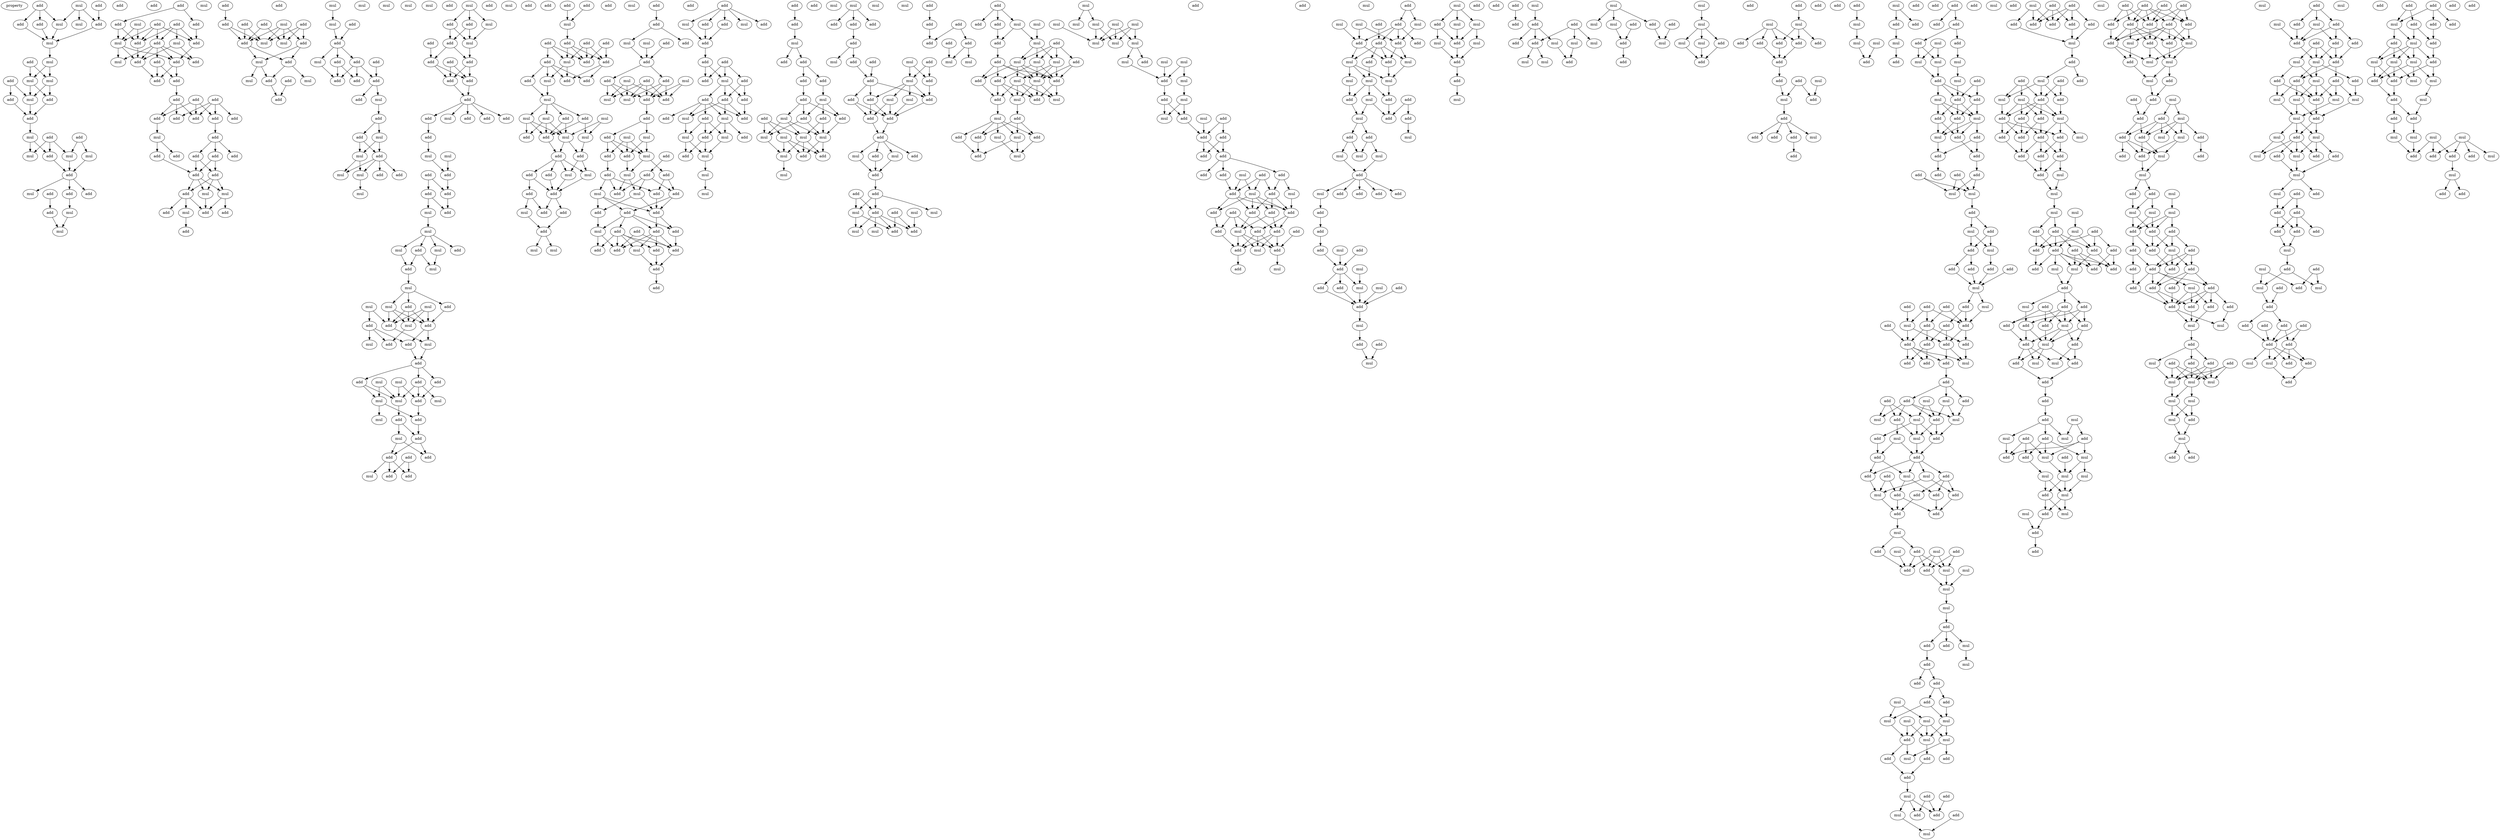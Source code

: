 digraph {
    node [fontcolor=black]
    property [mul=2,lf=1.9]
    0 [ label = add ];
    1 [ label = mul ];
    2 [ label = add ];
    3 [ label = mul ];
    4 [ label = add ];
    5 [ label = add ];
    6 [ label = mul ];
    7 [ label = add ];
    8 [ label = mul ];
    9 [ label = mul ];
    10 [ label = add ];
    11 [ label = mul ];
    12 [ label = mul ];
    13 [ label = add ];
    14 [ label = add ];
    15 [ label = mul ];
    16 [ label = add ];
    17 [ label = add ];
    18 [ label = mul ];
    19 [ label = add ];
    20 [ label = add ];
    21 [ label = mul ];
    22 [ label = mul ];
    23 [ label = mul ];
    24 [ label = add ];
    25 [ label = add ];
    26 [ label = mul ];
    27 [ label = add ];
    28 [ label = add ];
    29 [ label = add ];
    30 [ label = add ];
    31 [ label = mul ];
    32 [ label = add ];
    33 [ label = add ];
    34 [ label = mul ];
    35 [ label = add ];
    36 [ label = mul ];
    37 [ label = add ];
    38 [ label = add ];
    39 [ label = add ];
    40 [ label = add ];
    41 [ label = add ];
    42 [ label = add ];
    43 [ label = mul ];
    44 [ label = add ];
    45 [ label = mul ];
    46 [ label = add ];
    47 [ label = mul ];
    48 [ label = add ];
    49 [ label = add ];
    50 [ label = add ];
    51 [ label = add ];
    52 [ label = add ];
    53 [ label = add ];
    54 [ label = add ];
    55 [ label = add ];
    56 [ label = add ];
    57 [ label = add ];
    58 [ label = add ];
    59 [ label = add ];
    60 [ label = add ];
    61 [ label = add ];
    62 [ label = mul ];
    63 [ label = add ];
    64 [ label = add ];
    65 [ label = add ];
    66 [ label = add ];
    67 [ label = add ];
    68 [ label = add ];
    69 [ label = add ];
    70 [ label = mul ];
    71 [ label = add ];
    72 [ label = mul ];
    73 [ label = add ];
    74 [ label = mul ];
    75 [ label = add ];
    76 [ label = add ];
    77 [ label = mul ];
    78 [ label = add ];
    79 [ label = add ];
    80 [ label = add ];
    81 [ label = add ];
    82 [ label = add ];
    83 [ label = mul ];
    84 [ label = add ];
    85 [ label = mul ];
    86 [ label = add ];
    87 [ label = mul ];
    88 [ label = add ];
    89 [ label = mul ];
    90 [ label = add ];
    91 [ label = mul ];
    92 [ label = mul ];
    93 [ label = add ];
    94 [ label = add ];
    95 [ label = add ];
    96 [ label = add ];
    97 [ label = mul ];
    98 [ label = mul ];
    99 [ label = add ];
    100 [ label = add ];
    101 [ label = add ];
    102 [ label = add ];
    103 [ label = mul ];
    104 [ label = add ];
    105 [ label = mul ];
    106 [ label = add ];
    107 [ label = add ];
    108 [ label = add ];
    109 [ label = add ];
    110 [ label = mul ];
    111 [ label = add ];
    112 [ label = add ];
    113 [ label = mul ];
    114 [ label = mul ];
    115 [ label = mul ];
    116 [ label = add ];
    117 [ label = mul ];
    118 [ label = mul ];
    119 [ label = add ];
    120 [ label = mul ];
    121 [ label = add ];
    122 [ label = mul ];
    123 [ label = mul ];
    124 [ label = add ];
    125 [ label = mul ];
    126 [ label = mul ];
    127 [ label = add ];
    128 [ label = add ];
    129 [ label = mul ];
    130 [ label = add ];
    131 [ label = add ];
    132 [ label = add ];
    133 [ label = add ];
    134 [ label = add ];
    135 [ label = add ];
    136 [ label = add ];
    137 [ label = add ];
    138 [ label = add ];
    139 [ label = mul ];
    140 [ label = add ];
    141 [ label = add ];
    142 [ label = add ];
    143 [ label = add ];
    144 [ label = mul ];
    145 [ label = mul ];
    146 [ label = add ];
    147 [ label = add ];
    148 [ label = mul ];
    149 [ label = add ];
    150 [ label = add ];
    151 [ label = add ];
    152 [ label = mul ];
    153 [ label = add ];
    154 [ label = add ];
    155 [ label = mul ];
    156 [ label = mul ];
    157 [ label = add ];
    158 [ label = mul ];
    159 [ label = add ];
    160 [ label = add ];
    161 [ label = mul ];
    162 [ label = add ];
    163 [ label = mul ];
    164 [ label = add ];
    165 [ label = mul ];
    166 [ label = mul ];
    167 [ label = add ];
    168 [ label = mul ];
    169 [ label = add ];
    170 [ label = mul ];
    171 [ label = add ];
    172 [ label = add ];
    173 [ label = mul ];
    174 [ label = mul ];
    175 [ label = add ];
    176 [ label = add ];
    177 [ label = add ];
    178 [ label = mul ];
    179 [ label = add ];
    180 [ label = add ];
    181 [ label = add ];
    182 [ label = mul ];
    183 [ label = mul ];
    184 [ label = add ];
    185 [ label = mul ];
    186 [ label = mul ];
    187 [ label = add ];
    188 [ label = add ];
    189 [ label = mul ];
    190 [ label = mul ];
    191 [ label = add ];
    192 [ label = add ];
    193 [ label = add ];
    194 [ label = add ];
    195 [ label = mul ];
    196 [ label = add ];
    197 [ label = add ];
    198 [ label = add ];
    199 [ label = add ];
    200 [ label = mul ];
    201 [ label = add ];
    202 [ label = add ];
    203 [ label = add ];
    204 [ label = add ];
    205 [ label = add ];
    206 [ label = add ];
    207 [ label = mul ];
    208 [ label = add ];
    209 [ label = mul ];
    210 [ label = add ];
    211 [ label = add ];
    212 [ label = add ];
    213 [ label = mul ];
    214 [ label = add ];
    215 [ label = mul ];
    216 [ label = mul ];
    217 [ label = add ];
    218 [ label = mul ];
    219 [ label = mul ];
    220 [ label = mul ];
    221 [ label = add ];
    222 [ label = add ];
    223 [ label = add ];
    224 [ label = add ];
    225 [ label = mul ];
    226 [ label = mul ];
    227 [ label = add ];
    228 [ label = add ];
    229 [ label = add ];
    230 [ label = add ];
    231 [ label = add ];
    232 [ label = add ];
    233 [ label = mul ];
    234 [ label = add ];
    235 [ label = add ];
    236 [ label = mul ];
    237 [ label = mul ];
    238 [ label = mul ];
    239 [ label = add ];
    240 [ label = add ];
    241 [ label = mul ];
    242 [ label = add ];
    243 [ label = add ];
    244 [ label = mul ];
    245 [ label = add ];
    246 [ label = add ];
    247 [ label = mul ];
    248 [ label = mul ];
    249 [ label = add ];
    250 [ label = add ];
    251 [ label = add ];
    252 [ label = add ];
    253 [ label = add ];
    254 [ label = mul ];
    255 [ label = mul ];
    256 [ label = add ];
    257 [ label = add ];
    258 [ label = mul ];
    259 [ label = mul ];
    260 [ label = add ];
    261 [ label = mul ];
    262 [ label = add ];
    263 [ label = add ];
    264 [ label = add ];
    265 [ label = mul ];
    266 [ label = add ];
    267 [ label = add ];
    268 [ label = mul ];
    269 [ label = add ];
    270 [ label = add ];
    271 [ label = mul ];
    272 [ label = add ];
    273 [ label = add ];
    274 [ label = add ];
    275 [ label = add ];
    276 [ label = mul ];
    277 [ label = add ];
    278 [ label = add ];
    279 [ label = add ];
    280 [ label = add ];
    281 [ label = add ];
    282 [ label = add ];
    283 [ label = add ];
    284 [ label = mul ];
    285 [ label = add ];
    286 [ label = add ];
    287 [ label = add ];
    288 [ label = add ];
    289 [ label = mul ];
    290 [ label = add ];
    291 [ label = add ];
    292 [ label = mul ];
    293 [ label = add ];
    294 [ label = add ];
    295 [ label = add ];
    296 [ label = add ];
    297 [ label = add ];
    298 [ label = mul ];
    299 [ label = add ];
    300 [ label = add ];
    301 [ label = add ];
    302 [ label = add ];
    303 [ label = mul ];
    304 [ label = add ];
    305 [ label = add ];
    306 [ label = add ];
    307 [ label = mul ];
    308 [ label = mul ];
    309 [ label = add ];
    310 [ label = mul ];
    311 [ label = add ];
    312 [ label = add ];
    313 [ label = mul ];
    314 [ label = add ];
    315 [ label = mul ];
    316 [ label = add ];
    317 [ label = mul ];
    318 [ label = mul ];
    319 [ label = add ];
    320 [ label = add ];
    321 [ label = mul ];
    322 [ label = add ];
    323 [ label = add ];
    324 [ label = add ];
    325 [ label = mul ];
    326 [ label = add ];
    327 [ label = add ];
    328 [ label = mul ];
    329 [ label = add ];
    330 [ label = add ];
    331 [ label = add ];
    332 [ label = mul ];
    333 [ label = mul ];
    334 [ label = mul ];
    335 [ label = mul ];
    336 [ label = add ];
    337 [ label = add ];
    338 [ label = mul ];
    339 [ label = mul ];
    340 [ label = mul ];
    341 [ label = add ];
    342 [ label = add ];
    343 [ label = mul ];
    344 [ label = add ];
    345 [ label = add ];
    346 [ label = add ];
    347 [ label = add ];
    348 [ label = mul ];
    349 [ label = mul ];
    350 [ label = add ];
    351 [ label = add ];
    352 [ label = mul ];
    353 [ label = add ];
    354 [ label = add ];
    355 [ label = add ];
    356 [ label = mul ];
    357 [ label = add ];
    358 [ label = mul ];
    359 [ label = add ];
    360 [ label = add ];
    361 [ label = add ];
    362 [ label = mul ];
    363 [ label = mul ];
    364 [ label = add ];
    365 [ label = add ];
    366 [ label = mul ];
    367 [ label = add ];
    368 [ label = add ];
    369 [ label = add ];
    370 [ label = add ];
    371 [ label = add ];
    372 [ label = mul ];
    373 [ label = mul ];
    374 [ label = mul ];
    375 [ label = mul ];
    376 [ label = add ];
    377 [ label = mul ];
    378 [ label = add ];
    379 [ label = add ];
    380 [ label = add ];
    381 [ label = add ];
    382 [ label = add ];
    383 [ label = add ];
    384 [ label = add ];
    385 [ label = mul ];
    386 [ label = mul ];
    387 [ label = add ];
    388 [ label = mul ];
    389 [ label = add ];
    390 [ label = mul ];
    391 [ label = add ];
    392 [ label = add ];
    393 [ label = add ];
    394 [ label = mul ];
    395 [ label = add ];
    396 [ label = mul ];
    397 [ label = add ];
    398 [ label = mul ];
    399 [ label = mul ];
    400 [ label = mul ];
    401 [ label = add ];
    402 [ label = add ];
    403 [ label = mul ];
    404 [ label = add ];
    405 [ label = add ];
    406 [ label = mul ];
    407 [ label = add ];
    408 [ label = mul ];
    409 [ label = add ];
    410 [ label = mul ];
    411 [ label = add ];
    412 [ label = mul ];
    413 [ label = add ];
    414 [ label = add ];
    415 [ label = mul ];
    416 [ label = add ];
    417 [ label = mul ];
    418 [ label = mul ];
    419 [ label = mul ];
    420 [ label = mul ];
    421 [ label = mul ];
    422 [ label = mul ];
    423 [ label = mul ];
    424 [ label = mul ];
    425 [ label = mul ];
    426 [ label = mul ];
    427 [ label = mul ];
    428 [ label = add ];
    429 [ label = mul ];
    430 [ label = mul ];
    431 [ label = mul ];
    432 [ label = add ];
    433 [ label = add ];
    434 [ label = mul ];
    435 [ label = add ];
    436 [ label = mul ];
    437 [ label = add ];
    438 [ label = add ];
    439 [ label = mul ];
    440 [ label = add ];
    441 [ label = add ];
    442 [ label = add ];
    443 [ label = add ];
    444 [ label = add ];
    445 [ label = mul ];
    446 [ label = add ];
    447 [ label = add ];
    448 [ label = mul ];
    449 [ label = add ];
    450 [ label = add ];
    451 [ label = add ];
    452 [ label = mul ];
    453 [ label = add ];
    454 [ label = mul ];
    455 [ label = add ];
    456 [ label = add ];
    457 [ label = add ];
    458 [ label = add ];
    459 [ label = add ];
    460 [ label = mul ];
    461 [ label = add ];
    462 [ label = add ];
    463 [ label = add ];
    464 [ label = add ];
    465 [ label = mul ];
    466 [ label = add ];
    467 [ label = add ];
    468 [ label = mul ];
    469 [ label = add ];
    470 [ label = add ];
    471 [ label = mul ];
    472 [ label = mul ];
    473 [ label = add ];
    474 [ label = mul ];
    475 [ label = add ];
    476 [ label = add ];
    477 [ label = add ];
    478 [ label = add ];
    479 [ label = add ];
    480 [ label = add ];
    481 [ label = add ];
    482 [ label = mul ];
    483 [ label = mul ];
    484 [ label = mul ];
    485 [ label = mul ];
    486 [ label = mul ];
    487 [ label = mul ];
    488 [ label = add ];
    489 [ label = add ];
    490 [ label = add ];
    491 [ label = mul ];
    492 [ label = add ];
    493 [ label = add ];
    494 [ label = add ];
    495 [ label = mul ];
    496 [ label = add ];
    497 [ label = mul ];
    498 [ label = mul ];
    499 [ label = mul ];
    500 [ label = add ];
    501 [ label = mul ];
    502 [ label = add ];
    503 [ label = add ];
    504 [ label = add ];
    505 [ label = add ];
    506 [ label = add ];
    507 [ label = add ];
    508 [ label = mul ];
    509 [ label = add ];
    510 [ label = add ];
    511 [ label = add ];
    512 [ label = mul ];
    513 [ label = add ];
    514 [ label = mul ];
    515 [ label = mul ];
    516 [ label = add ];
    517 [ label = add ];
    518 [ label = add ];
    519 [ label = mul ];
    520 [ label = add ];
    521 [ label = add ];
    522 [ label = mul ];
    523 [ label = mul ];
    524 [ label = add ];
    525 [ label = mul ];
    526 [ label = add ];
    527 [ label = mul ];
    528 [ label = add ];
    529 [ label = mul ];
    530 [ label = add ];
    531 [ label = mul ];
    532 [ label = add ];
    533 [ label = add ];
    534 [ label = add ];
    535 [ label = mul ];
    536 [ label = add ];
    537 [ label = mul ];
    538 [ label = add ];
    539 [ label = add ];
    540 [ label = add ];
    541 [ label = mul ];
    542 [ label = add ];
    543 [ label = mul ];
    544 [ label = mul ];
    545 [ label = add ];
    546 [ label = mul ];
    547 [ label = mul ];
    548 [ label = mul ];
    549 [ label = mul ];
    550 [ label = add ];
    551 [ label = mul ];
    552 [ label = add ];
    553 [ label = add ];
    554 [ label = add ];
    555 [ label = mul ];
    556 [ label = mul ];
    557 [ label = add ];
    558 [ label = mul ];
    559 [ label = mul ];
    560 [ label = add ];
    561 [ label = mul ];
    562 [ label = add ];
    563 [ label = add ];
    564 [ label = add ];
    565 [ label = mul ];
    566 [ label = mul ];
    567 [ label = add ];
    568 [ label = add ];
    569 [ label = add ];
    570 [ label = add ];
    571 [ label = add ];
    572 [ label = add ];
    573 [ label = add ];
    574 [ label = add ];
    575 [ label = mul ];
    576 [ label = add ];
    577 [ label = mul ];
    578 [ label = add ];
    579 [ label = add ];
    580 [ label = add ];
    581 [ label = add ];
    582 [ label = add ];
    583 [ label = mul ];
    584 [ label = add ];
    585 [ label = add ];
    586 [ label = add ];
    587 [ label = mul ];
    588 [ label = mul ];
    589 [ label = mul ];
    590 [ label = mul ];
    591 [ label = add ];
    592 [ label = add ];
    593 [ label = add ];
    594 [ label = add ];
    595 [ label = add ];
    596 [ label = mul ];
    597 [ label = add ];
    598 [ label = add ];
    599 [ label = add ];
    600 [ label = add ];
    601 [ label = add ];
    602 [ label = add ];
    603 [ label = mul ];
    604 [ label = mul ];
    605 [ label = mul ];
    606 [ label = mul ];
    607 [ label = mul ];
    608 [ label = add ];
    609 [ label = add ];
    610 [ label = mul ];
    611 [ label = add ];
    612 [ label = add ];
    613 [ label = add ];
    614 [ label = mul ];
    615 [ label = add ];
    616 [ label = add ];
    617 [ label = add ];
    618 [ label = mul ];
    619 [ label = add ];
    620 [ label = add ];
    621 [ label = add ];
    622 [ label = add ];
    623 [ label = add ];
    624 [ label = add ];
    625 [ label = mul ];
    626 [ label = mul ];
    627 [ label = add ];
    628 [ label = mul ];
    629 [ label = add ];
    630 [ label = add ];
    631 [ label = mul ];
    632 [ label = add ];
    633 [ label = mul ];
    634 [ label = add ];
    635 [ label = add ];
    636 [ label = add ];
    637 [ label = add ];
    638 [ label = add ];
    639 [ label = mul ];
    640 [ label = add ];
    641 [ label = add ];
    642 [ label = add ];
    643 [ label = add ];
    644 [ label = mul ];
    645 [ label = mul ];
    646 [ label = add ];
    647 [ label = add ];
    648 [ label = add ];
    649 [ label = add ];
    650 [ label = add ];
    651 [ label = add ];
    652 [ label = add ];
    653 [ label = add ];
    654 [ label = add ];
    655 [ label = mul ];
    656 [ label = add ];
    657 [ label = add ];
    658 [ label = add ];
    659 [ label = mul ];
    660 [ label = add ];
    661 [ label = mul ];
    662 [ label = add ];
    663 [ label = add ];
    664 [ label = add ];
    665 [ label = mul ];
    666 [ label = mul ];
    667 [ label = mul ];
    668 [ label = add ];
    669 [ label = mul ];
    670 [ label = add ];
    671 [ label = add ];
    672 [ label = mul ];
    673 [ label = add ];
    674 [ label = add ];
    675 [ label = add ];
    676 [ label = add ];
    677 [ label = add ];
    678 [ label = mul ];
    679 [ label = mul ];
    680 [ label = add ];
    681 [ label = add ];
    682 [ label = add ];
    683 [ label = add ];
    684 [ label = mul ];
    685 [ label = add ];
    686 [ label = add ];
    687 [ label = mul ];
    688 [ label = mul ];
    689 [ label = add ];
    690 [ label = add ];
    691 [ label = add ];
    692 [ label = mul ];
    693 [ label = mul ];
    694 [ label = add ];
    695 [ label = mul ];
    696 [ label = add ];
    697 [ label = mul ];
    698 [ label = mul ];
    699 [ label = add ];
    700 [ label = add ];
    701 [ label = add ];
    702 [ label = mul ];
    703 [ label = add ];
    704 [ label = mul ];
    705 [ label = add ];
    706 [ label = add ];
    707 [ label = add ];
    708 [ label = add ];
    709 [ label = mul ];
    710 [ label = mul ];
    711 [ label = mul ];
    712 [ label = mul ];
    713 [ label = mul ];
    714 [ label = mul ];
    715 [ label = add ];
    716 [ label = mul ];
    717 [ label = add ];
    718 [ label = mul ];
    719 [ label = add ];
    720 [ label = add ];
    721 [ label = add ];
    722 [ label = add ];
    723 [ label = mul ];
    724 [ label = add ];
    725 [ label = add ];
    726 [ label = add ];
    727 [ label = mul ];
    728 [ label = add ];
    729 [ label = mul ];
    730 [ label = mul ];
    731 [ label = add ];
    732 [ label = add ];
    733 [ label = add ];
    734 [ label = add ];
    735 [ label = add ];
    736 [ label = add ];
    737 [ label = add ];
    738 [ label = mul ];
    739 [ label = add ];
    740 [ label = add ];
    741 [ label = mul ];
    742 [ label = add ];
    743 [ label = add ];
    744 [ label = add ];
    745 [ label = mul ];
    746 [ label = add ];
    747 [ label = mul ];
    748 [ label = add ];
    749 [ label = add ];
    750 [ label = add ];
    751 [ label = mul ];
    752 [ label = add ];
    753 [ label = add ];
    754 [ label = add ];
    755 [ label = add ];
    756 [ label = mul ];
    757 [ label = add ];
    758 [ label = add ];
    759 [ label = add ];
    760 [ label = add ];
    761 [ label = mul ];
    762 [ label = mul ];
    763 [ label = mul ];
    764 [ label = mul ];
    765 [ label = add ];
    766 [ label = mul ];
    767 [ label = add ];
    768 [ label = add ];
    769 [ label = add ];
    770 [ label = add ];
    771 [ label = add ];
    772 [ label = add ];
    773 [ label = add ];
    774 [ label = add ];
    775 [ label = mul ];
    776 [ label = add ];
    777 [ label = mul ];
    778 [ label = add ];
    779 [ label = add ];
    780 [ label = add ];
    781 [ label = mul ];
    782 [ label = add ];
    783 [ label = add ];
    784 [ label = add ];
    785 [ label = add ];
    786 [ label = add ];
    787 [ label = add ];
    788 [ label = mul ];
    789 [ label = add ];
    790 [ label = mul ];
    791 [ label = add ];
    792 [ label = add ];
    793 [ label = mul ];
    794 [ label = add ];
    795 [ label = mul ];
    796 [ label = add ];
    797 [ label = add ];
    798 [ label = add ];
    799 [ label = mul ];
    800 [ label = add ];
    801 [ label = mul ];
    802 [ label = mul ];
    803 [ label = add ];
    804 [ label = add ];
    805 [ label = add ];
    806 [ label = add ];
    807 [ label = add ];
    808 [ label = mul ];
    809 [ label = mul ];
    810 [ label = mul ];
    811 [ label = mul ];
    812 [ label = mul ];
    813 [ label = add ];
    814 [ label = mul ];
    815 [ label = add ];
    816 [ label = mul ];
    817 [ label = mul ];
    818 [ label = mul ];
    819 [ label = add ];
    820 [ label = add ];
    821 [ label = add ];
    822 [ label = add ];
    823 [ label = add ];
    824 [ label = add ];
    825 [ label = add ];
    826 [ label = add ];
    827 [ label = add ];
    828 [ label = add ];
    829 [ label = add ];
    830 [ label = add ];
    831 [ label = add ];
    832 [ label = mul ];
    833 [ label = mul ];
    834 [ label = add ];
    835 [ label = add ];
    836 [ label = mul ];
    837 [ label = mul ];
    838 [ label = mul ];
    839 [ label = add ];
    840 [ label = add ];
    841 [ label = mul ];
    842 [ label = add ];
    843 [ label = add ];
    844 [ label = mul ];
    845 [ label = add ];
    846 [ label = mul ];
    847 [ label = mul ];
    848 [ label = add ];
    849 [ label = add ];
    850 [ label = add ];
    851 [ label = mul ];
    852 [ label = mul ];
    853 [ label = add ];
    854 [ label = add ];
    855 [ label = add ];
    856 [ label = mul ];
    857 [ label = add ];
    858 [ label = add ];
    859 [ label = mul ];
    860 [ label = mul ];
    861 [ label = mul ];
    862 [ label = mul ];
    863 [ label = add ];
    864 [ label = add ];
    865 [ label = add ];
    866 [ label = mul ];
    867 [ label = add ];
    868 [ label = add ];
    869 [ label = add ];
    870 [ label = add ];
    871 [ label = add ];
    872 [ label = add ];
    873 [ label = add ];
    874 [ label = add ];
    875 [ label = add ];
    876 [ label = add ];
    877 [ label = mul ];
    878 [ label = add ];
    879 [ label = add ];
    880 [ label = add ];
    881 [ label = add ];
    882 [ label = add ];
    883 [ label = mul ];
    884 [ label = mul ];
    885 [ label = add ];
    886 [ label = mul ];
    887 [ label = add ];
    888 [ label = add ];
    889 [ label = add ];
    890 [ label = add ];
    891 [ label = mul ];
    892 [ label = mul ];
    893 [ label = mul ];
    894 [ label = mul ];
    895 [ label = mul ];
    896 [ label = add ];
    897 [ label = mul ];
    898 [ label = mul ];
    899 [ label = add ];
    900 [ label = add ];
    901 [ label = add ];
    902 [ label = mul ];
    903 [ label = add ];
    904 [ label = mul ];
    905 [ label = add ];
    906 [ label = add ];
    907 [ label = add ];
    908 [ label = add ];
    909 [ label = add ];
    910 [ label = mul ];
    911 [ label = mul ];
    912 [ label = add ];
    913 [ label = add ];
    914 [ label = add ];
    915 [ label = add ];
    916 [ label = mul ];
    917 [ label = add ];
    918 [ label = add ];
    919 [ label = mul ];
    920 [ label = mul ];
    921 [ label = mul ];
    922 [ label = mul ];
    923 [ label = add ];
    924 [ label = mul ];
    925 [ label = mul ];
    926 [ label = add ];
    927 [ label = mul ];
    928 [ label = mul ];
    929 [ label = add ];
    930 [ label = mul ];
    931 [ label = add ];
    932 [ label = add ];
    933 [ label = mul ];
    934 [ label = mul ];
    935 [ label = add ];
    936 [ label = mul ];
    937 [ label = add ];
    938 [ label = add ];
    939 [ label = add ];
    940 [ label = add ];
    941 [ label = add ];
    942 [ label = add ];
    943 [ label = mul ];
    944 [ label = mul ];
    945 [ label = add ];
    946 [ label = add ];
    947 [ label = add ];
    948 [ label = add ];
    949 [ label = mul ];
    950 [ label = add ];
    951 [ label = mul ];
    952 [ label = add ];
    953 [ label = add ];
    954 [ label = add ];
    955 [ label = add ];
    956 [ label = add ];
    957 [ label = add ];
    958 [ label = add ];
    959 [ label = add ];
    960 [ label = add ];
    961 [ label = mul ];
    962 [ label = mul ];
    963 [ label = add ];
    964 [ label = add ];
    965 [ label = add ];
    966 [ label = add ];
    967 [ label = add ];
    968 [ label = add ];
    969 [ label = add ];
    970 [ label = mul ];
    971 [ label = add ];
    972 [ label = add ];
    973 [ label = mul ];
    974 [ label = mul ];
    975 [ label = mul ];
    976 [ label = add ];
    977 [ label = mul ];
    978 [ label = mul ];
    979 [ label = mul ];
    980 [ label = add ];
    981 [ label = add ];
    982 [ label = add ];
    983 [ label = mul ];
    984 [ label = add ];
    985 [ label = add ];
    986 [ label = mul ];
    987 [ label = mul ];
    988 [ label = mul ];
    989 [ label = mul ];
    990 [ label = add ];
    991 [ label = add ];
    992 [ label = mul ];
    993 [ label = add ];
    994 [ label = add ];
    995 [ label = mul ];
    996 [ label = add ];
    997 [ label = add ];
    998 [ label = add ];
    0 -> 3 [ name = 0 ];
    0 -> 4 [ name = 1 ];
    0 -> 7 [ name = 2 ];
    1 -> 3 [ name = 3 ];
    1 -> 5 [ name = 4 ];
    1 -> 6 [ name = 5 ];
    2 -> 5 [ name = 6 ];
    3 -> 8 [ name = 7 ];
    4 -> 8 [ name = 8 ];
    5 -> 8 [ name = 9 ];
    7 -> 8 [ name = 10 ];
    8 -> 9 [ name = 11 ];
    9 -> 11 [ name = 12 ];
    9 -> 12 [ name = 13 ];
    10 -> 11 [ name = 14 ];
    10 -> 12 [ name = 15 ];
    11 -> 15 [ name = 16 ];
    11 -> 16 [ name = 17 ];
    12 -> 15 [ name = 18 ];
    12 -> 16 [ name = 19 ];
    13 -> 14 [ name = 20 ];
    13 -> 15 [ name = 21 ];
    14 -> 17 [ name = 22 ];
    15 -> 17 [ name = 23 ];
    16 -> 17 [ name = 24 ];
    17 -> 18 [ name = 25 ];
    18 -> 21 [ name = 26 ];
    18 -> 24 [ name = 27 ];
    19 -> 22 [ name = 28 ];
    19 -> 23 [ name = 29 ];
    20 -> 21 [ name = 30 ];
    20 -> 22 [ name = 31 ];
    20 -> 24 [ name = 32 ];
    22 -> 25 [ name = 33 ];
    23 -> 25 [ name = 34 ];
    24 -> 25 [ name = 35 ];
    25 -> 26 [ name = 36 ];
    25 -> 28 [ name = 37 ];
    25 -> 29 [ name = 38 ];
    27 -> 30 [ name = 39 ];
    28 -> 31 [ name = 40 ];
    30 -> 34 [ name = 41 ];
    31 -> 34 [ name = 42 ];
    35 -> 38 [ name = 43 ];
    35 -> 39 [ name = 44 ];
    36 -> 41 [ name = 45 ];
    36 -> 45 [ name = 46 ];
    37 -> 41 [ name = 47 ];
    37 -> 42 [ name = 48 ];
    37 -> 43 [ name = 49 ];
    37 -> 44 [ name = 50 ];
    38 -> 44 [ name = 51 ];
    39 -> 41 [ name = 52 ];
    39 -> 45 [ name = 53 ];
    40 -> 41 [ name = 54 ];
    40 -> 42 [ name = 55 ];
    40 -> 44 [ name = 56 ];
    40 -> 45 [ name = 57 ];
    41 -> 50 [ name = 58 ];
    42 -> 46 [ name = 59 ];
    42 -> 47 [ name = 60 ];
    42 -> 48 [ name = 61 ];
    42 -> 49 [ name = 62 ];
    42 -> 50 [ name = 63 ];
    43 -> 49 [ name = 64 ];
    43 -> 50 [ name = 65 ];
    44 -> 46 [ name = 66 ];
    45 -> 46 [ name = 67 ];
    45 -> 47 [ name = 68 ];
    45 -> 50 [ name = 69 ];
    46 -> 51 [ name = 70 ];
    46 -> 52 [ name = 71 ];
    48 -> 51 [ name = 72 ];
    48 -> 52 [ name = 73 ];
    50 -> 51 [ name = 74 ];
    52 -> 55 [ name = 75 ];
    53 -> 57 [ name = 76 ];
    53 -> 58 [ name = 77 ];
    53 -> 60 [ name = 78 ];
    54 -> 56 [ name = 79 ];
    54 -> 57 [ name = 80 ];
    54 -> 59 [ name = 81 ];
    54 -> 60 [ name = 82 ];
    55 -> 58 [ name = 83 ];
    55 -> 59 [ name = 84 ];
    55 -> 60 [ name = 85 ];
    57 -> 61 [ name = 86 ];
    58 -> 62 [ name = 87 ];
    61 -> 64 [ name = 88 ];
    61 -> 65 [ name = 89 ];
    61 -> 66 [ name = 90 ];
    62 -> 63 [ name = 91 ];
    62 -> 67 [ name = 92 ];
    63 -> 69 [ name = 93 ];
    65 -> 68 [ name = 94 ];
    65 -> 69 [ name = 95 ];
    66 -> 68 [ name = 96 ];
    66 -> 69 [ name = 97 ];
    68 -> 70 [ name = 98 ];
    68 -> 71 [ name = 99 ];
    68 -> 72 [ name = 100 ];
    69 -> 70 [ name = 101 ];
    69 -> 71 [ name = 102 ];
    69 -> 72 [ name = 103 ];
    70 -> 75 [ name = 104 ];
    71 -> 73 [ name = 105 ];
    71 -> 74 [ name = 106 ];
    71 -> 75 [ name = 107 ];
    72 -> 75 [ name = 108 ];
    72 -> 76 [ name = 109 ];
    74 -> 78 [ name = 110 ];
    79 -> 81 [ name = 111 ];
    80 -> 85 [ name = 112 ];
    80 -> 86 [ name = 113 ];
    81 -> 85 [ name = 114 ];
    81 -> 86 [ name = 115 ];
    82 -> 85 [ name = 116 ];
    82 -> 87 [ name = 117 ];
    82 -> 88 [ name = 118 ];
    83 -> 85 [ name = 119 ];
    83 -> 86 [ name = 120 ];
    83 -> 87 [ name = 121 ];
    83 -> 88 [ name = 122 ];
    84 -> 86 [ name = 123 ];
    84 -> 87 [ name = 124 ];
    86 -> 89 [ name = 125 ];
    86 -> 90 [ name = 126 ];
    88 -> 89 [ name = 127 ];
    88 -> 90 [ name = 128 ];
    89 -> 92 [ name = 129 ];
    89 -> 93 [ name = 130 ];
    90 -> 91 [ name = 131 ];
    90 -> 93 [ name = 132 ];
    93 -> 96 [ name = 133 ];
    94 -> 96 [ name = 134 ];
    97 -> 98 [ name = 135 ];
    98 -> 100 [ name = 136 ];
    99 -> 100 [ name = 137 ];
    100 -> 101 [ name = 138 ];
    100 -> 102 [ name = 139 ];
    100 -> 105 [ name = 140 ];
    101 -> 106 [ name = 141 ];
    101 -> 108 [ name = 142 ];
    102 -> 106 [ name = 143 ];
    102 -> 107 [ name = 144 ];
    102 -> 108 [ name = 145 ];
    104 -> 107 [ name = 146 ];
    105 -> 108 [ name = 147 ];
    107 -> 109 [ name = 148 ];
    107 -> 110 [ name = 149 ];
    110 -> 111 [ name = 150 ];
    111 -> 112 [ name = 151 ];
    111 -> 113 [ name = 152 ];
    112 -> 115 [ name = 153 ];
    112 -> 116 [ name = 154 ];
    113 -> 115 [ name = 155 ];
    113 -> 116 [ name = 156 ];
    115 -> 117 [ name = 157 ];
    115 -> 118 [ name = 158 ];
    116 -> 117 [ name = 159 ];
    116 -> 118 [ name = 160 ];
    116 -> 119 [ name = 161 ];
    116 -> 121 [ name = 162 ];
    118 -> 122 [ name = 163 ];
    125 -> 126 [ name = 164 ];
    125 -> 127 [ name = 165 ];
    125 -> 128 [ name = 166 ];
    126 -> 129 [ name = 167 ];
    127 -> 129 [ name = 168 ];
    127 -> 130 [ name = 169 ];
    128 -> 129 [ name = 170 ];
    128 -> 130 [ name = 171 ];
    129 -> 133 [ name = 172 ];
    130 -> 132 [ name = 173 ];
    130 -> 133 [ name = 174 ];
    131 -> 132 [ name = 175 ];
    132 -> 135 [ name = 176 ];
    132 -> 136 [ name = 177 ];
    133 -> 135 [ name = 178 ];
    133 -> 136 [ name = 179 ];
    134 -> 135 [ name = 180 ];
    134 -> 136 [ name = 181 ];
    135 -> 137 [ name = 182 ];
    136 -> 137 [ name = 183 ];
    137 -> 138 [ name = 184 ];
    137 -> 139 [ name = 185 ];
    137 -> 140 [ name = 186 ];
    137 -> 141 [ name = 187 ];
    137 -> 142 [ name = 188 ];
    138 -> 143 [ name = 189 ];
    143 -> 144 [ name = 190 ];
    144 -> 146 [ name = 191 ];
    145 -> 146 [ name = 192 ];
    146 -> 151 [ name = 193 ];
    149 -> 150 [ name = 194 ];
    149 -> 151 [ name = 195 ];
    150 -> 152 [ name = 196 ];
    150 -> 153 [ name = 197 ];
    151 -> 153 [ name = 198 ];
    152 -> 155 [ name = 199 ];
    155 -> 156 [ name = 200 ];
    155 -> 157 [ name = 201 ];
    155 -> 158 [ name = 202 ];
    155 -> 159 [ name = 203 ];
    156 -> 162 [ name = 204 ];
    158 -> 161 [ name = 205 ];
    159 -> 161 [ name = 206 ];
    159 -> 162 [ name = 207 ];
    162 -> 163 [ name = 208 ];
    163 -> 164 [ name = 209 ];
    163 -> 165 [ name = 210 ];
    163 -> 167 [ name = 211 ];
    164 -> 171 [ name = 212 ];
    165 -> 169 [ name = 213 ];
    165 -> 170 [ name = 214 ];
    165 -> 171 [ name = 215 ];
    166 -> 169 [ name = 216 ];
    166 -> 172 [ name = 217 ];
    167 -> 169 [ name = 218 ];
    167 -> 170 [ name = 219 ];
    167 -> 171 [ name = 220 ];
    168 -> 169 [ name = 221 ];
    168 -> 170 [ name = 222 ];
    168 -> 171 [ name = 223 ];
    169 -> 174 [ name = 224 ];
    170 -> 175 [ name = 225 ];
    171 -> 174 [ name = 226 ];
    171 -> 176 [ name = 227 ];
    172 -> 173 [ name = 228 ];
    172 -> 175 [ name = 229 ];
    172 -> 176 [ name = 230 ];
    174 -> 177 [ name = 231 ];
    176 -> 177 [ name = 232 ];
    177 -> 179 [ name = 233 ];
    177 -> 180 [ name = 234 ];
    177 -> 181 [ name = 235 ];
    178 -> 183 [ name = 236 ];
    178 -> 186 [ name = 237 ];
    179 -> 184 [ name = 238 ];
    180 -> 184 [ name = 239 ];
    180 -> 185 [ name = 240 ];
    180 -> 186 [ name = 241 ];
    181 -> 183 [ name = 242 ];
    181 -> 186 [ name = 243 ];
    182 -> 184 [ name = 244 ];
    182 -> 186 [ name = 245 ];
    183 -> 188 [ name = 246 ];
    183 -> 189 [ name = 247 ];
    184 -> 188 [ name = 248 ];
    186 -> 187 [ name = 249 ];
    187 -> 190 [ name = 250 ];
    187 -> 191 [ name = 251 ];
    188 -> 191 [ name = 252 ];
    190 -> 193 [ name = 253 ];
    190 -> 194 [ name = 254 ];
    191 -> 193 [ name = 255 ];
    191 -> 194 [ name = 256 ];
    192 -> 196 [ name = 257 ];
    192 -> 198 [ name = 258 ];
    193 -> 195 [ name = 259 ];
    193 -> 196 [ name = 260 ];
    193 -> 198 [ name = 261 ];
    197 -> 200 [ name = 262 ];
    199 -> 200 [ name = 263 ];
    200 -> 203 [ name = 264 ];
    201 -> 206 [ name = 265 ];
    201 -> 208 [ name = 266 ];
    202 -> 205 [ name = 267 ];
    202 -> 207 [ name = 268 ];
    202 -> 208 [ name = 269 ];
    203 -> 206 [ name = 270 ];
    203 -> 207 [ name = 271 ];
    203 -> 208 [ name = 272 ];
    204 -> 206 [ name = 273 ];
    204 -> 207 [ name = 274 ];
    204 -> 208 [ name = 275 ];
    205 -> 209 [ name = 276 ];
    205 -> 210 [ name = 277 ];
    205 -> 211 [ name = 278 ];
    205 -> 212 [ name = 279 ];
    206 -> 211 [ name = 280 ];
    206 -> 212 [ name = 281 ];
    207 -> 209 [ name = 282 ];
    207 -> 211 [ name = 283 ];
    209 -> 213 [ name = 284 ];
    210 -> 213 [ name = 285 ];
    213 -> 214 [ name = 286 ];
    213 -> 216 [ name = 287 ];
    213 -> 217 [ name = 288 ];
    213 -> 218 [ name = 289 ];
    214 -> 219 [ name = 290 ];
    214 -> 222 [ name = 291 ];
    215 -> 219 [ name = 292 ];
    215 -> 220 [ name = 293 ];
    216 -> 220 [ name = 294 ];
    216 -> 221 [ name = 295 ];
    216 -> 222 [ name = 296 ];
    217 -> 220 [ name = 297 ];
    217 -> 222 [ name = 298 ];
    218 -> 220 [ name = 299 ];
    218 -> 221 [ name = 300 ];
    218 -> 222 [ name = 301 ];
    219 -> 223 [ name = 302 ];
    220 -> 223 [ name = 303 ];
    220 -> 224 [ name = 304 ];
    222 -> 224 [ name = 305 ];
    223 -> 225 [ name = 306 ];
    223 -> 226 [ name = 307 ];
    224 -> 225 [ name = 308 ];
    224 -> 226 [ name = 309 ];
    224 -> 227 [ name = 310 ];
    224 -> 228 [ name = 311 ];
    225 -> 229 [ name = 312 ];
    226 -> 229 [ name = 313 ];
    227 -> 229 [ name = 314 ];
    227 -> 230 [ name = 315 ];
    228 -> 229 [ name = 316 ];
    229 -> 231 [ name = 317 ];
    229 -> 232 [ name = 318 ];
    230 -> 232 [ name = 319 ];
    230 -> 233 [ name = 320 ];
    231 -> 235 [ name = 321 ];
    233 -> 235 [ name = 322 ];
    235 -> 236 [ name = 323 ];
    235 -> 237 [ name = 324 ];
    239 -> 240 [ name = 325 ];
    240 -> 241 [ name = 326 ];
    240 -> 242 [ name = 327 ];
    241 -> 246 [ name = 328 ];
    244 -> 246 [ name = 329 ];
    245 -> 246 [ name = 330 ];
    246 -> 250 [ name = 331 ];
    246 -> 251 [ name = 332 ];
    247 -> 252 [ name = 333 ];
    247 -> 253 [ name = 334 ];
    248 -> 252 [ name = 335 ];
    248 -> 254 [ name = 336 ];
    248 -> 255 [ name = 337 ];
    249 -> 252 [ name = 338 ];
    249 -> 253 [ name = 339 ];
    249 -> 254 [ name = 340 ];
    249 -> 255 [ name = 341 ];
    250 -> 253 [ name = 342 ];
    250 -> 254 [ name = 343 ];
    250 -> 255 [ name = 344 ];
    251 -> 252 [ name = 345 ];
    251 -> 253 [ name = 346 ];
    251 -> 255 [ name = 347 ];
    253 -> 256 [ name = 348 ];
    256 -> 257 [ name = 349 ];
    256 -> 258 [ name = 350 ];
    257 -> 260 [ name = 351 ];
    257 -> 261 [ name = 352 ];
    257 -> 262 [ name = 353 ];
    258 -> 260 [ name = 354 ];
    258 -> 261 [ name = 355 ];
    259 -> 260 [ name = 356 ];
    259 -> 261 [ name = 357 ];
    259 -> 262 [ name = 358 ];
    260 -> 265 [ name = 359 ];
    261 -> 265 [ name = 360 ];
    261 -> 266 [ name = 361 ];
    262 -> 264 [ name = 362 ];
    263 -> 267 [ name = 363 ];
    264 -> 269 [ name = 364 ];
    264 -> 270 [ name = 365 ];
    264 -> 271 [ name = 366 ];
    265 -> 268 [ name = 367 ];
    265 -> 269 [ name = 368 ];
    266 -> 270 [ name = 369 ];
    266 -> 272 [ name = 370 ];
    267 -> 268 [ name = 371 ];
    267 -> 269 [ name = 372 ];
    267 -> 272 [ name = 373 ];
    268 -> 273 [ name = 374 ];
    268 -> 275 [ name = 375 ];
    270 -> 273 [ name = 376 ];
    271 -> 273 [ name = 377 ];
    271 -> 274 [ name = 378 ];
    271 -> 275 [ name = 379 ];
    272 -> 273 [ name = 380 ];
    272 -> 274 [ name = 381 ];
    273 -> 277 [ name = 382 ];
    273 -> 279 [ name = 383 ];
    274 -> 276 [ name = 384 ];
    274 -> 277 [ name = 385 ];
    274 -> 278 [ name = 386 ];
    274 -> 279 [ name = 387 ];
    275 -> 276 [ name = 388 ];
    276 -> 282 [ name = 389 ];
    276 -> 283 [ name = 390 ];
    277 -> 281 [ name = 391 ];
    277 -> 283 [ name = 392 ];
    277 -> 284 [ name = 393 ];
    277 -> 285 [ name = 394 ];
    278 -> 281 [ name = 395 ];
    278 -> 282 [ name = 396 ];
    278 -> 283 [ name = 397 ];
    278 -> 284 [ name = 398 ];
    278 -> 285 [ name = 399 ];
    279 -> 281 [ name = 400 ];
    280 -> 281 [ name = 401 ];
    280 -> 283 [ name = 402 ];
    281 -> 286 [ name = 403 ];
    284 -> 286 [ name = 404 ];
    285 -> 286 [ name = 405 ];
    286 -> 287 [ name = 406 ];
    288 -> 289 [ name = 407 ];
    288 -> 290 [ name = 408 ];
    288 -> 291 [ name = 409 ];
    288 -> 292 [ name = 410 ];
    288 -> 293 [ name = 411 ];
    289 -> 294 [ name = 412 ];
    290 -> 294 [ name = 413 ];
    291 -> 294 [ name = 414 ];
    294 -> 295 [ name = 415 ];
    295 -> 297 [ name = 416 ];
    295 -> 298 [ name = 417 ];
    296 -> 297 [ name = 418 ];
    296 -> 298 [ name = 419 ];
    296 -> 299 [ name = 420 ];
    298 -> 300 [ name = 421 ];
    298 -> 301 [ name = 422 ];
    298 -> 302 [ name = 423 ];
    299 -> 300 [ name = 424 ];
    299 -> 302 [ name = 425 ];
    300 -> 303 [ name = 426 ];
    300 -> 305 [ name = 427 ];
    300 -> 307 [ name = 428 ];
    301 -> 303 [ name = 429 ];
    301 -> 304 [ name = 430 ];
    301 -> 305 [ name = 431 ];
    301 -> 306 [ name = 432 ];
    301 -> 307 [ name = 433 ];
    302 -> 305 [ name = 434 ];
    303 -> 309 [ name = 435 ];
    303 -> 310 [ name = 436 ];
    303 -> 311 [ name = 437 ];
    304 -> 308 [ name = 438 ];
    304 -> 309 [ name = 439 ];
    304 -> 310 [ name = 440 ];
    307 -> 308 [ name = 441 ];
    308 -> 312 [ name = 442 ];
    308 -> 313 [ name = 443 ];
    309 -> 312 [ name = 444 ];
    309 -> 313 [ name = 445 ];
    310 -> 313 [ name = 446 ];
    313 -> 315 [ name = 447 ];
    314 -> 316 [ name = 448 ];
    315 -> 317 [ name = 449 ];
    316 -> 318 [ name = 450 ];
    318 -> 319 [ name = 451 ];
    318 -> 322 [ name = 452 ];
    322 -> 323 [ name = 453 ];
    322 -> 324 [ name = 454 ];
    323 -> 325 [ name = 455 ];
    324 -> 326 [ name = 456 ];
    325 -> 327 [ name = 457 ];
    325 -> 329 [ name = 458 ];
    325 -> 330 [ name = 459 ];
    326 -> 327 [ name = 460 ];
    326 -> 328 [ name = 461 ];
    326 -> 329 [ name = 462 ];
    327 -> 333 [ name = 463 ];
    327 -> 335 [ name = 464 ];
    328 -> 332 [ name = 465 ];
    328 -> 333 [ name = 466 ];
    328 -> 335 [ name = 467 ];
    329 -> 335 [ name = 468 ];
    330 -> 332 [ name = 469 ];
    330 -> 335 [ name = 470 ];
    331 -> 332 [ name = 471 ];
    331 -> 333 [ name = 472 ];
    331 -> 334 [ name = 473 ];
    332 -> 336 [ name = 474 ];
    332 -> 337 [ name = 475 ];
    332 -> 338 [ name = 476 ];
    333 -> 338 [ name = 477 ];
    334 -> 336 [ name = 478 ];
    334 -> 337 [ name = 479 ];
    334 -> 338 [ name = 480 ];
    335 -> 336 [ name = 481 ];
    335 -> 337 [ name = 482 ];
    338 -> 339 [ name = 483 ];
    340 -> 341 [ name = 484 ];
    340 -> 342 [ name = 485 ];
    340 -> 344 [ name = 486 ];
    342 -> 345 [ name = 487 ];
    345 -> 347 [ name = 488 ];
    345 -> 348 [ name = 489 ];
    346 -> 352 [ name = 490 ];
    346 -> 353 [ name = 491 ];
    347 -> 351 [ name = 492 ];
    349 -> 352 [ name = 493 ];
    349 -> 353 [ name = 494 ];
    350 -> 351 [ name = 495 ];
    351 -> 354 [ name = 496 ];
    351 -> 355 [ name = 497 ];
    351 -> 357 [ name = 498 ];
    352 -> 355 [ name = 499 ];
    352 -> 356 [ name = 500 ];
    352 -> 357 [ name = 501 ];
    352 -> 358 [ name = 502 ];
    353 -> 355 [ name = 503 ];
    354 -> 359 [ name = 504 ];
    354 -> 360 [ name = 505 ];
    355 -> 359 [ name = 506 ];
    356 -> 359 [ name = 507 ];
    357 -> 359 [ name = 508 ];
    357 -> 360 [ name = 509 ];
    358 -> 359 [ name = 510 ];
    358 -> 360 [ name = 511 ];
    359 -> 361 [ name = 512 ];
    360 -> 361 [ name = 513 ];
    361 -> 362 [ name = 514 ];
    361 -> 364 [ name = 515 ];
    361 -> 365 [ name = 516 ];
    361 -> 366 [ name = 517 ];
    362 -> 367 [ name = 518 ];
    365 -> 367 [ name = 519 ];
    366 -> 367 [ name = 520 ];
    367 -> 368 [ name = 521 ];
    368 -> 370 [ name = 522 ];
    368 -> 372 [ name = 523 ];
    368 -> 374 [ name = 524 ];
    369 -> 370 [ name = 525 ];
    369 -> 372 [ name = 526 ];
    370 -> 375 [ name = 527 ];
    370 -> 376 [ name = 528 ];
    370 -> 377 [ name = 529 ];
    370 -> 378 [ name = 530 ];
    371 -> 376 [ name = 531 ];
    371 -> 378 [ name = 532 ];
    372 -> 376 [ name = 533 ];
    372 -> 377 [ name = 534 ];
    373 -> 378 [ name = 535 ];
    379 -> 381 [ name = 536 ];
    380 -> 383 [ name = 537 ];
    380 -> 384 [ name = 538 ];
    381 -> 383 [ name = 539 ];
    382 -> 385 [ name = 540 ];
    384 -> 385 [ name = 541 ];
    384 -> 386 [ name = 542 ];
    387 -> 389 [ name = 543 ];
    387 -> 390 [ name = 544 ];
    387 -> 391 [ name = 545 ];
    388 -> 394 [ name = 546 ];
    390 -> 393 [ name = 547 ];
    390 -> 394 [ name = 548 ];
    391 -> 393 [ name = 549 ];
    392 -> 396 [ name = 550 ];
    392 -> 397 [ name = 551 ];
    392 -> 398 [ name = 552 ];
    392 -> 399 [ name = 553 ];
    393 -> 395 [ name = 554 ];
    394 -> 396 [ name = 555 ];
    394 -> 398 [ name = 556 ];
    394 -> 399 [ name = 557 ];
    395 -> 400 [ name = 558 ];
    395 -> 401 [ name = 559 ];
    395 -> 402 [ name = 560 ];
    395 -> 404 [ name = 561 ];
    396 -> 400 [ name = 562 ];
    396 -> 403 [ name = 563 ];
    396 -> 404 [ name = 564 ];
    397 -> 400 [ name = 565 ];
    397 -> 404 [ name = 566 ];
    398 -> 400 [ name = 567 ];
    398 -> 402 [ name = 568 ];
    398 -> 403 [ name = 569 ];
    398 -> 404 [ name = 570 ];
    399 -> 400 [ name = 571 ];
    399 -> 401 [ name = 572 ];
    399 -> 404 [ name = 573 ];
    400 -> 406 [ name = 574 ];
    400 -> 407 [ name = 575 ];
    400 -> 408 [ name = 576 ];
    401 -> 405 [ name = 577 ];
    401 -> 406 [ name = 578 ];
    401 -> 407 [ name = 579 ];
    402 -> 405 [ name = 580 ];
    403 -> 405 [ name = 581 ];
    403 -> 406 [ name = 582 ];
    403 -> 407 [ name = 583 ];
    403 -> 408 [ name = 584 ];
    404 -> 407 [ name = 585 ];
    404 -> 408 [ name = 586 ];
    405 -> 410 [ name = 587 ];
    406 -> 409 [ name = 588 ];
    409 -> 411 [ name = 589 ];
    409 -> 414 [ name = 590 ];
    409 -> 415 [ name = 591 ];
    410 -> 411 [ name = 592 ];
    410 -> 412 [ name = 593 ];
    410 -> 413 [ name = 594 ];
    410 -> 414 [ name = 595 ];
    410 -> 415 [ name = 596 ];
    411 -> 417 [ name = 597 ];
    412 -> 417 [ name = 598 ];
    413 -> 416 [ name = 599 ];
    414 -> 416 [ name = 600 ];
    415 -> 416 [ name = 601 ];
    415 -> 417 [ name = 602 ];
    418 -> 421 [ name = 603 ];
    418 -> 423 [ name = 604 ];
    419 -> 425 [ name = 605 ];
    420 -> 424 [ name = 606 ];
    420 -> 425 [ name = 607 ];
    420 -> 426 [ name = 608 ];
    421 -> 425 [ name = 609 ];
    421 -> 426 [ name = 610 ];
    422 -> 424 [ name = 611 ];
    422 -> 425 [ name = 612 ];
    422 -> 426 [ name = 613 ];
    424 -> 427 [ name = 614 ];
    424 -> 428 [ name = 615 ];
    427 -> 432 [ name = 616 ];
    429 -> 431 [ name = 617 ];
    429 -> 432 [ name = 618 ];
    430 -> 432 [ name = 619 ];
    431 -> 434 [ name = 620 ];
    432 -> 435 [ name = 621 ];
    434 -> 436 [ name = 622 ];
    434 -> 438 [ name = 623 ];
    435 -> 436 [ name = 624 ];
    435 -> 438 [ name = 625 ];
    437 -> 440 [ name = 626 ];
    437 -> 441 [ name = 627 ];
    438 -> 440 [ name = 628 ];
    439 -> 440 [ name = 629 ];
    440 -> 443 [ name = 630 ];
    440 -> 444 [ name = 631 ];
    441 -> 443 [ name = 632 ];
    441 -> 444 [ name = 633 ];
    444 -> 446 [ name = 634 ];
    444 -> 447 [ name = 635 ];
    444 -> 449 [ name = 636 ];
    446 -> 451 [ name = 637 ];
    446 -> 452 [ name = 638 ];
    448 -> 453 [ name = 639 ];
    448 -> 454 [ name = 640 ];
    449 -> 453 [ name = 641 ];
    450 -> 451 [ name = 642 ];
    450 -> 453 [ name = 643 ];
    450 -> 454 [ name = 644 ];
    451 -> 455 [ name = 645 ];
    451 -> 456 [ name = 646 ];
    451 -> 459 [ name = 647 ];
    452 -> 455 [ name = 648 ];
    453 -> 455 [ name = 649 ];
    453 -> 456 [ name = 650 ];
    453 -> 457 [ name = 651 ];
    454 -> 455 [ name = 652 ];
    454 -> 456 [ name = 653 ];
    454 -> 457 [ name = 654 ];
    454 -> 459 [ name = 655 ];
    455 -> 463 [ name = 656 ];
    455 -> 464 [ name = 657 ];
    456 -> 460 [ name = 658 ];
    456 -> 463 [ name = 659 ];
    457 -> 462 [ name = 660 ];
    458 -> 460 [ name = 661 ];
    458 -> 462 [ name = 662 ];
    458 -> 464 [ name = 663 ];
    459 -> 460 [ name = 664 ];
    459 -> 463 [ name = 665 ];
    460 -> 465 [ name = 666 ];
    460 -> 466 [ name = 667 ];
    460 -> 467 [ name = 668 ];
    461 -> 467 [ name = 669 ];
    462 -> 466 [ name = 670 ];
    463 -> 465 [ name = 671 ];
    463 -> 466 [ name = 672 ];
    463 -> 467 [ name = 673 ];
    464 -> 465 [ name = 674 ];
    464 -> 466 [ name = 675 ];
    464 -> 467 [ name = 676 ];
    466 -> 469 [ name = 677 ];
    467 -> 468 [ name = 678 ];
    470 -> 474 [ name = 679 ];
    470 -> 475 [ name = 680 ];
    471 -> 477 [ name = 681 ];
    472 -> 476 [ name = 682 ];
    472 -> 477 [ name = 683 ];
    473 -> 478 [ name = 684 ];
    474 -> 476 [ name = 685 ];
    475 -> 476 [ name = 686 ];
    475 -> 477 [ name = 687 ];
    475 -> 478 [ name = 688 ];
    475 -> 479 [ name = 689 ];
    476 -> 480 [ name = 690 ];
    476 -> 483 [ name = 691 ];
    477 -> 480 [ name = 692 ];
    477 -> 482 [ name = 693 ];
    478 -> 480 [ name = 694 ];
    478 -> 481 [ name = 695 ];
    478 -> 482 [ name = 696 ];
    478 -> 483 [ name = 697 ];
    480 -> 484 [ name = 698 ];
    481 -> 486 [ name = 699 ];
    482 -> 484 [ name = 700 ];
    482 -> 485 [ name = 701 ];
    482 -> 486 [ name = 702 ];
    483 -> 484 [ name = 703 ];
    484 -> 488 [ name = 704 ];
    485 -> 490 [ name = 705 ];
    486 -> 487 [ name = 706 ];
    486 -> 488 [ name = 707 ];
    486 -> 490 [ name = 708 ];
    487 -> 491 [ name = 709 ];
    487 -> 493 [ name = 710 ];
    488 -> 493 [ name = 711 ];
    489 -> 492 [ name = 712 ];
    489 -> 493 [ name = 713 ];
    490 -> 491 [ name = 714 ];
    491 -> 494 [ name = 715 ];
    491 -> 496 [ name = 716 ];
    492 -> 495 [ name = 717 ];
    494 -> 497 [ name = 718 ];
    494 -> 499 [ name = 719 ];
    496 -> 497 [ name = 720 ];
    496 -> 498 [ name = 721 ];
    498 -> 500 [ name = 722 ];
    499 -> 500 [ name = 723 ];
    500 -> 501 [ name = 724 ];
    500 -> 502 [ name = 725 ];
    500 -> 503 [ name = 726 ];
    500 -> 504 [ name = 727 ];
    500 -> 505 [ name = 728 ];
    501 -> 506 [ name = 729 ];
    506 -> 507 [ name = 730 ];
    507 -> 510 [ name = 731 ];
    508 -> 511 [ name = 732 ];
    509 -> 511 [ name = 733 ];
    510 -> 511 [ name = 734 ];
    511 -> 513 [ name = 735 ];
    511 -> 515 [ name = 736 ];
    511 -> 517 [ name = 737 ];
    512 -> 515 [ name = 738 ];
    513 -> 518 [ name = 739 ];
    514 -> 518 [ name = 740 ];
    515 -> 518 [ name = 741 ];
    516 -> 518 [ name = 742 ];
    517 -> 518 [ name = 743 ];
    518 -> 519 [ name = 744 ];
    519 -> 521 [ name = 745 ];
    520 -> 527 [ name = 746 ];
    521 -> 527 [ name = 747 ];
    522 -> 523 [ name = 748 ];
    522 -> 524 [ name = 749 ];
    522 -> 525 [ name = 750 ];
    523 -> 528 [ name = 751 ];
    524 -> 528 [ name = 752 ];
    524 -> 529 [ name = 753 ];
    525 -> 528 [ name = 754 ];
    525 -> 531 [ name = 755 ];
    528 -> 532 [ name = 756 ];
    529 -> 532 [ name = 757 ];
    531 -> 532 [ name = 758 ];
    532 -> 533 [ name = 759 ];
    533 -> 535 [ name = 760 ];
    534 -> 536 [ name = 761 ];
    537 -> 538 [ name = 762 ];
    538 -> 540 [ name = 763 ];
    538 -> 542 [ name = 764 ];
    538 -> 543 [ name = 765 ];
    539 -> 541 [ name = 766 ];
    539 -> 542 [ name = 767 ];
    539 -> 544 [ name = 768 ];
    541 -> 545 [ name = 769 ];
    542 -> 546 [ name = 770 ];
    542 -> 547 [ name = 771 ];
    543 -> 545 [ name = 772 ];
    548 -> 549 [ name = 773 ];
    548 -> 550 [ name = 774 ];
    548 -> 551 [ name = 775 ];
    549 -> 554 [ name = 776 ];
    550 -> 555 [ name = 777 ];
    552 -> 555 [ name = 778 ];
    553 -> 554 [ name = 779 ];
    554 -> 557 [ name = 780 ];
    556 -> 558 [ name = 781 ];
    558 -> 559 [ name = 782 ];
    558 -> 561 [ name = 783 ];
    558 -> 562 [ name = 784 ];
    559 -> 563 [ name = 785 ];
    561 -> 563 [ name = 786 ];
    562 -> 563 [ name = 787 ];
    564 -> 565 [ name = 788 ];
    565 -> 567 [ name = 789 ];
    565 -> 568 [ name = 790 ];
    565 -> 571 [ name = 791 ];
    566 -> 567 [ name = 792 ];
    566 -> 569 [ name = 793 ];
    566 -> 570 [ name = 794 ];
    566 -> 571 [ name = 795 ];
    567 -> 572 [ name = 796 ];
    570 -> 572 [ name = 797 ];
    571 -> 572 [ name = 798 ];
    572 -> 573 [ name = 799 ];
    573 -> 577 [ name = 800 ];
    574 -> 576 [ name = 801 ];
    574 -> 577 [ name = 802 ];
    575 -> 576 [ name = 803 ];
    577 -> 578 [ name = 804 ];
    578 -> 579 [ name = 805 ];
    578 -> 580 [ name = 806 ];
    578 -> 581 [ name = 807 ];
    578 -> 583 [ name = 808 ];
    581 -> 584 [ name = 809 ];
    586 -> 587 [ name = 810 ];
    587 -> 589 [ name = 811 ];
    588 -> 595 [ name = 812 ];
    589 -> 595 [ name = 813 ];
    590 -> 591 [ name = 814 ];
    590 -> 594 [ name = 815 ];
    591 -> 596 [ name = 816 ];
    596 -> 597 [ name = 817 ];
    598 -> 599 [ name = 818 ];
    598 -> 600 [ name = 819 ];
    600 -> 601 [ name = 820 ];
    600 -> 602 [ name = 821 ];
    601 -> 604 [ name = 822 ];
    602 -> 605 [ name = 823 ];
    602 -> 606 [ name = 824 ];
    603 -> 605 [ name = 825 ];
    603 -> 606 [ name = 826 ];
    604 -> 607 [ name = 827 ];
    605 -> 608 [ name = 828 ];
    606 -> 608 [ name = 829 ];
    607 -> 612 [ name = 830 ];
    608 -> 610 [ name = 831 ];
    608 -> 611 [ name = 832 ];
    608 -> 612 [ name = 833 ];
    609 -> 611 [ name = 834 ];
    609 -> 612 [ name = 835 ];
    610 -> 613 [ name = 836 ];
    610 -> 614 [ name = 837 ];
    610 -> 615 [ name = 838 ];
    611 -> 614 [ name = 839 ];
    611 -> 615 [ name = 840 ];
    612 -> 613 [ name = 841 ];
    612 -> 614 [ name = 842 ];
    612 -> 615 [ name = 843 ];
    613 -> 616 [ name = 844 ];
    613 -> 618 [ name = 845 ];
    614 -> 616 [ name = 846 ];
    614 -> 617 [ name = 847 ];
    614 -> 618 [ name = 848 ];
    615 -> 616 [ name = 849 ];
    615 -> 618 [ name = 850 ];
    616 -> 620 [ name = 851 ];
    617 -> 619 [ name = 852 ];
    617 -> 620 [ name = 853 ];
    618 -> 619 [ name = 854 ];
    619 -> 623 [ name = 855 ];
    620 -> 621 [ name = 856 ];
    621 -> 625 [ name = 857 ];
    621 -> 626 [ name = 858 ];
    622 -> 625 [ name = 859 ];
    622 -> 626 [ name = 860 ];
    624 -> 625 [ name = 861 ];
    624 -> 626 [ name = 862 ];
    625 -> 629 [ name = 863 ];
    629 -> 630 [ name = 864 ];
    629 -> 631 [ name = 865 ];
    630 -> 632 [ name = 866 ];
    630 -> 633 [ name = 867 ];
    631 -> 632 [ name = 868 ];
    631 -> 633 [ name = 869 ];
    632 -> 635 [ name = 870 ];
    632 -> 638 [ name = 871 ];
    633 -> 637 [ name = 872 ];
    635 -> 639 [ name = 873 ];
    636 -> 639 [ name = 874 ];
    637 -> 639 [ name = 875 ];
    638 -> 639 [ name = 876 ];
    639 -> 643 [ name = 877 ];
    639 -> 644 [ name = 878 ];
    640 -> 647 [ name = 879 ];
    640 -> 648 [ name = 880 ];
    641 -> 645 [ name = 881 ];
    641 -> 647 [ name = 882 ];
    641 -> 648 [ name = 883 ];
    642 -> 645 [ name = 884 ];
    643 -> 646 [ name = 885 ];
    643 -> 648 [ name = 886 ];
    644 -> 648 [ name = 887 ];
    645 -> 650 [ name = 888 ];
    645 -> 651 [ name = 889 ];
    646 -> 651 [ name = 890 ];
    646 -> 653 [ name = 891 ];
    647 -> 650 [ name = 892 ];
    647 -> 652 [ name = 893 ];
    647 -> 653 [ name = 894 ];
    648 -> 651 [ name = 895 ];
    648 -> 652 [ name = 896 ];
    649 -> 650 [ name = 897 ];
    650 -> 654 [ name = 898 ];
    650 -> 655 [ name = 899 ];
    650 -> 656 [ name = 900 ];
    650 -> 657 [ name = 901 ];
    651 -> 655 [ name = 902 ];
    651 -> 656 [ name = 903 ];
    652 -> 655 [ name = 904 ];
    653 -> 654 [ name = 905 ];
    653 -> 657 [ name = 906 ];
    656 -> 658 [ name = 907 ];
    658 -> 659 [ name = 908 ];
    658 -> 662 [ name = 909 ];
    658 -> 663 [ name = 910 ];
    659 -> 666 [ name = 911 ];
    659 -> 668 [ name = 912 ];
    660 -> 664 [ name = 913 ];
    660 -> 665 [ name = 914 ];
    660 -> 667 [ name = 915 ];
    661 -> 665 [ name = 916 ];
    661 -> 668 [ name = 917 ];
    662 -> 664 [ name = 918 ];
    662 -> 666 [ name = 919 ];
    662 -> 667 [ name = 920 ];
    662 -> 668 [ name = 921 ];
    663 -> 666 [ name = 922 ];
    664 -> 669 [ name = 923 ];
    664 -> 672 [ name = 924 ];
    665 -> 670 [ name = 925 ];
    665 -> 671 [ name = 926 ];
    665 -> 672 [ name = 927 ];
    666 -> 671 [ name = 928 ];
    668 -> 671 [ name = 929 ];
    668 -> 672 [ name = 930 ];
    669 -> 673 [ name = 931 ];
    669 -> 674 [ name = 932 ];
    670 -> 674 [ name = 933 ];
    671 -> 673 [ name = 934 ];
    672 -> 673 [ name = 935 ];
    673 -> 675 [ name = 936 ];
    673 -> 677 [ name = 937 ];
    673 -> 678 [ name = 938 ];
    673 -> 679 [ name = 939 ];
    674 -> 675 [ name = 940 ];
    674 -> 679 [ name = 941 ];
    675 -> 684 [ name = 942 ];
    676 -> 683 [ name = 943 ];
    676 -> 684 [ name = 944 ];
    677 -> 680 [ name = 945 ];
    677 -> 681 [ name = 946 ];
    677 -> 682 [ name = 947 ];
    678 -> 682 [ name = 948 ];
    678 -> 684 [ name = 949 ];
    679 -> 681 [ name = 950 ];
    679 -> 683 [ name = 951 ];
    680 -> 686 [ name = 952 ];
    681 -> 685 [ name = 953 ];
    682 -> 685 [ name = 954 ];
    683 -> 685 [ name = 955 ];
    683 -> 686 [ name = 956 ];
    684 -> 686 [ name = 957 ];
    686 -> 687 [ name = 958 ];
    687 -> 689 [ name = 959 ];
    687 -> 691 [ name = 960 ];
    688 -> 694 [ name = 961 ];
    688 -> 695 [ name = 962 ];
    688 -> 696 [ name = 963 ];
    689 -> 696 [ name = 964 ];
    690 -> 694 [ name = 965 ];
    690 -> 695 [ name = 966 ];
    691 -> 694 [ name = 967 ];
    691 -> 695 [ name = 968 ];
    691 -> 696 [ name = 969 ];
    692 -> 696 [ name = 970 ];
    693 -> 697 [ name = 971 ];
    694 -> 697 [ name = 972 ];
    695 -> 697 [ name = 973 ];
    697 -> 698 [ name = 974 ];
    698 -> 699 [ name = 975 ];
    699 -> 700 [ name = 976 ];
    699 -> 701 [ name = 977 ];
    699 -> 702 [ name = 978 ];
    700 -> 703 [ name = 979 ];
    702 -> 704 [ name = 980 ];
    703 -> 705 [ name = 981 ];
    703 -> 706 [ name = 982 ];
    706 -> 707 [ name = 983 ];
    706 -> 708 [ name = 984 ];
    707 -> 711 [ name = 985 ];
    708 -> 711 [ name = 986 ];
    708 -> 713 [ name = 987 ];
    709 -> 710 [ name = 988 ];
    709 -> 713 [ name = 989 ];
    710 -> 714 [ name = 990 ];
    710 -> 715 [ name = 991 ];
    710 -> 716 [ name = 992 ];
    711 -> 714 [ name = 993 ];
    711 -> 716 [ name = 994 ];
    712 -> 714 [ name = 995 ];
    712 -> 715 [ name = 996 ];
    713 -> 715 [ name = 997 ];
    714 -> 719 [ name = 998 ];
    715 -> 717 [ name = 999 ];
    715 -> 718 [ name = 1000 ];
    716 -> 718 [ name = 1001 ];
    716 -> 720 [ name = 1002 ];
    717 -> 721 [ name = 1003 ];
    719 -> 721 [ name = 1004 ];
    721 -> 723 [ name = 1005 ];
    722 -> 726 [ name = 1006 ];
    722 -> 728 [ name = 1007 ];
    723 -> 726 [ name = 1008 ];
    723 -> 727 [ name = 1009 ];
    723 -> 728 [ name = 1010 ];
    724 -> 728 [ name = 1011 ];
    725 -> 729 [ name = 1012 ];
    727 -> 729 [ name = 1013 ];
    730 -> 733 [ name = 1014 ];
    730 -> 734 [ name = 1015 ];
    730 -> 737 [ name = 1016 ];
    731 -> 734 [ name = 1017 ];
    731 -> 735 [ name = 1018 ];
    731 -> 736 [ name = 1019 ];
    731 -> 737 [ name = 1020 ];
    732 -> 734 [ name = 1021 ];
    732 -> 736 [ name = 1022 ];
    732 -> 737 [ name = 1023 ];
    733 -> 738 [ name = 1024 ];
    735 -> 738 [ name = 1025 ];
    736 -> 738 [ name = 1026 ];
    738 -> 739 [ name = 1027 ];
    739 -> 741 [ name = 1028 ];
    739 -> 742 [ name = 1029 ];
    740 -> 745 [ name = 1030 ];
    740 -> 746 [ name = 1031 ];
    740 -> 747 [ name = 1032 ];
    741 -> 744 [ name = 1033 ];
    741 -> 745 [ name = 1034 ];
    741 -> 746 [ name = 1035 ];
    743 -> 744 [ name = 1036 ];
    743 -> 746 [ name = 1037 ];
    744 -> 751 [ name = 1038 ];
    745 -> 750 [ name = 1039 ];
    746 -> 748 [ name = 1040 ];
    746 -> 749 [ name = 1041 ];
    746 -> 750 [ name = 1042 ];
    746 -> 751 [ name = 1043 ];
    747 -> 748 [ name = 1044 ];
    747 -> 749 [ name = 1045 ];
    747 -> 750 [ name = 1046 ];
    747 -> 751 [ name = 1047 ];
    748 -> 752 [ name = 1048 ];
    748 -> 753 [ name = 1049 ];
    748 -> 755 [ name = 1050 ];
    749 -> 752 [ name = 1051 ];
    749 -> 753 [ name = 1052 ];
    750 -> 753 [ name = 1053 ];
    750 -> 754 [ name = 1054 ];
    750 -> 755 [ name = 1055 ];
    751 -> 752 [ name = 1056 ];
    751 -> 754 [ name = 1057 ];
    751 -> 756 [ name = 1058 ];
    752 -> 757 [ name = 1059 ];
    752 -> 758 [ name = 1060 ];
    752 -> 759 [ name = 1061 ];
    753 -> 757 [ name = 1062 ];
    754 -> 758 [ name = 1063 ];
    754 -> 759 [ name = 1064 ];
    755 -> 757 [ name = 1065 ];
    757 -> 760 [ name = 1066 ];
    758 -> 760 [ name = 1067 ];
    758 -> 761 [ name = 1068 ];
    759 -> 760 [ name = 1069 ];
    760 -> 762 [ name = 1070 ];
    761 -> 762 [ name = 1071 ];
    762 -> 764 [ name = 1072 ];
    763 -> 766 [ name = 1073 ];
    764 -> 765 [ name = 1074 ];
    764 -> 768 [ name = 1075 ];
    765 -> 769 [ name = 1076 ];
    765 -> 772 [ name = 1077 ];
    766 -> 772 [ name = 1078 ];
    766 -> 773 [ name = 1079 ];
    767 -> 769 [ name = 1080 ];
    767 -> 771 [ name = 1081 ];
    767 -> 773 [ name = 1082 ];
    768 -> 769 [ name = 1083 ];
    768 -> 770 [ name = 1084 ];
    768 -> 772 [ name = 1085 ];
    768 -> 773 [ name = 1086 ];
    769 -> 776 [ name = 1087 ];
    770 -> 774 [ name = 1088 ];
    770 -> 777 [ name = 1089 ];
    770 -> 778 [ name = 1090 ];
    771 -> 774 [ name = 1091 ];
    771 -> 778 [ name = 1092 ];
    772 -> 774 [ name = 1093 ];
    772 -> 775 [ name = 1094 ];
    772 -> 776 [ name = 1095 ];
    772 -> 777 [ name = 1096 ];
    772 -> 778 [ name = 1097 ];
    773 -> 777 [ name = 1098 ];
    773 -> 778 [ name = 1099 ];
    775 -> 779 [ name = 1100 ];
    777 -> 779 [ name = 1101 ];
    779 -> 781 [ name = 1102 ];
    779 -> 782 [ name = 1103 ];
    779 -> 783 [ name = 1104 ];
    780 -> 785 [ name = 1105 ];
    780 -> 787 [ name = 1106 ];
    780 -> 788 [ name = 1107 ];
    781 -> 786 [ name = 1108 ];
    782 -> 784 [ name = 1109 ];
    782 -> 786 [ name = 1110 ];
    782 -> 788 [ name = 1111 ];
    783 -> 784 [ name = 1112 ];
    783 -> 785 [ name = 1113 ];
    783 -> 787 [ name = 1114 ];
    783 -> 788 [ name = 1115 ];
    784 -> 789 [ name = 1116 ];
    784 -> 790 [ name = 1117 ];
    785 -> 790 [ name = 1118 ];
    786 -> 790 [ name = 1119 ];
    786 -> 791 [ name = 1120 ];
    787 -> 791 [ name = 1121 ];
    788 -> 789 [ name = 1122 ];
    788 -> 790 [ name = 1123 ];
    788 -> 791 [ name = 1124 ];
    789 -> 794 [ name = 1125 ];
    789 -> 795 [ name = 1126 ];
    790 -> 792 [ name = 1127 ];
    790 -> 793 [ name = 1128 ];
    790 -> 794 [ name = 1129 ];
    791 -> 792 [ name = 1130 ];
    791 -> 793 [ name = 1131 ];
    791 -> 795 [ name = 1132 ];
    792 -> 796 [ name = 1133 ];
    794 -> 796 [ name = 1134 ];
    796 -> 797 [ name = 1135 ];
    797 -> 798 [ name = 1136 ];
    798 -> 801 [ name = 1137 ];
    798 -> 802 [ name = 1138 ];
    798 -> 803 [ name = 1139 ];
    799 -> 800 [ name = 1140 ];
    799 -> 801 [ name = 1141 ];
    800 -> 807 [ name = 1142 ];
    800 -> 808 [ name = 1143 ];
    800 -> 809 [ name = 1144 ];
    802 -> 807 [ name = 1145 ];
    803 -> 806 [ name = 1146 ];
    803 -> 808 [ name = 1147 ];
    803 -> 809 [ name = 1148 ];
    804 -> 806 [ name = 1149 ];
    804 -> 807 [ name = 1150 ];
    804 -> 809 [ name = 1151 ];
    805 -> 812 [ name = 1152 ];
    806 -> 810 [ name = 1153 ];
    808 -> 811 [ name = 1154 ];
    808 -> 812 [ name = 1155 ];
    809 -> 812 [ name = 1156 ];
    810 -> 813 [ name = 1157 ];
    810 -> 814 [ name = 1158 ];
    811 -> 814 [ name = 1159 ];
    812 -> 813 [ name = 1160 ];
    812 -> 814 [ name = 1161 ];
    813 -> 815 [ name = 1162 ];
    813 -> 818 [ name = 1163 ];
    814 -> 815 [ name = 1164 ];
    814 -> 818 [ name = 1165 ];
    815 -> 819 [ name = 1166 ];
    817 -> 819 [ name = 1167 ];
    819 -> 820 [ name = 1168 ];
    821 -> 825 [ name = 1169 ];
    821 -> 827 [ name = 1170 ];
    821 -> 828 [ name = 1171 ];
    822 -> 825 [ name = 1172 ];
    822 -> 826 [ name = 1173 ];
    822 -> 827 [ name = 1174 ];
    822 -> 828 [ name = 1175 ];
    822 -> 829 [ name = 1176 ];
    823 -> 825 [ name = 1177 ];
    823 -> 827 [ name = 1178 ];
    823 -> 829 [ name = 1179 ];
    824 -> 826 [ name = 1180 ];
    824 -> 827 [ name = 1181 ];
    824 -> 829 [ name = 1182 ];
    825 -> 830 [ name = 1183 ];
    825 -> 831 [ name = 1184 ];
    825 -> 832 [ name = 1185 ];
    825 -> 834 [ name = 1186 ];
    826 -> 830 [ name = 1187 ];
    826 -> 831 [ name = 1188 ];
    826 -> 832 [ name = 1189 ];
    826 -> 833 [ name = 1190 ];
    826 -> 834 [ name = 1191 ];
    827 -> 830 [ name = 1192 ];
    827 -> 831 [ name = 1193 ];
    827 -> 833 [ name = 1194 ];
    828 -> 830 [ name = 1195 ];
    829 -> 833 [ name = 1196 ];
    829 -> 834 [ name = 1197 ];
    830 -> 835 [ name = 1198 ];
    830 -> 837 [ name = 1199 ];
    831 -> 836 [ name = 1200 ];
    831 -> 837 [ name = 1201 ];
    832 -> 835 [ name = 1202 ];
    833 -> 836 [ name = 1203 ];
    833 -> 837 [ name = 1204 ];
    834 -> 836 [ name = 1205 ];
    835 -> 838 [ name = 1206 ];
    836 -> 838 [ name = 1207 ];
    836 -> 839 [ name = 1208 ];
    838 -> 842 [ name = 1209 ];
    839 -> 842 [ name = 1210 ];
    840 -> 843 [ name = 1211 ];
    841 -> 845 [ name = 1212 ];
    841 -> 846 [ name = 1213 ];
    842 -> 843 [ name = 1214 ];
    843 -> 848 [ name = 1215 ];
    843 -> 849 [ name = 1216 ];
    845 -> 847 [ name = 1217 ];
    845 -> 848 [ name = 1218 ];
    845 -> 849 [ name = 1219 ];
    845 -> 851 [ name = 1220 ];
    846 -> 847 [ name = 1221 ];
    846 -> 849 [ name = 1222 ];
    846 -> 850 [ name = 1223 ];
    846 -> 851 [ name = 1224 ];
    848 -> 852 [ name = 1225 ];
    848 -> 853 [ name = 1226 ];
    848 -> 854 [ name = 1227 ];
    849 -> 852 [ name = 1228 ];
    849 -> 854 [ name = 1229 ];
    850 -> 855 [ name = 1230 ];
    851 -> 852 [ name = 1231 ];
    851 -> 854 [ name = 1232 ];
    852 -> 856 [ name = 1233 ];
    854 -> 856 [ name = 1234 ];
    856 -> 857 [ name = 1235 ];
    856 -> 858 [ name = 1236 ];
    857 -> 861 [ name = 1237 ];
    858 -> 860 [ name = 1238 ];
    858 -> 861 [ name = 1239 ];
    859 -> 862 [ name = 1240 ];
    860 -> 863 [ name = 1241 ];
    860 -> 864 [ name = 1242 ];
    861 -> 863 [ name = 1243 ];
    861 -> 864 [ name = 1244 ];
    862 -> 863 [ name = 1245 ];
    862 -> 864 [ name = 1246 ];
    862 -> 865 [ name = 1247 ];
    863 -> 868 [ name = 1248 ];
    863 -> 869 [ name = 1249 ];
    864 -> 866 [ name = 1250 ];
    864 -> 868 [ name = 1251 ];
    865 -> 866 [ name = 1252 ];
    865 -> 867 [ name = 1253 ];
    865 -> 868 [ name = 1254 ];
    866 -> 870 [ name = 1255 ];
    866 -> 871 [ name = 1256 ];
    866 -> 872 [ name = 1257 ];
    867 -> 870 [ name = 1258 ];
    867 -> 871 [ name = 1259 ];
    867 -> 872 [ name = 1260 ];
    868 -> 872 [ name = 1261 ];
    869 -> 870 [ name = 1262 ];
    869 -> 873 [ name = 1263 ];
    870 -> 875 [ name = 1264 ];
    870 -> 876 [ name = 1265 ];
    870 -> 877 [ name = 1266 ];
    870 -> 878 [ name = 1267 ];
    871 -> 874 [ name = 1268 ];
    871 -> 875 [ name = 1269 ];
    871 -> 876 [ name = 1270 ];
    872 -> 875 [ name = 1271 ];
    873 -> 878 [ name = 1272 ];
    874 -> 881 [ name = 1273 ];
    875 -> 880 [ name = 1274 ];
    875 -> 881 [ name = 1275 ];
    876 -> 879 [ name = 1276 ];
    876 -> 880 [ name = 1277 ];
    876 -> 881 [ name = 1278 ];
    876 -> 882 [ name = 1279 ];
    877 -> 879 [ name = 1280 ];
    877 -> 880 [ name = 1281 ];
    877 -> 881 [ name = 1282 ];
    878 -> 881 [ name = 1283 ];
    879 -> 883 [ name = 1284 ];
    880 -> 883 [ name = 1285 ];
    881 -> 883 [ name = 1286 ];
    881 -> 884 [ name = 1287 ];
    882 -> 884 [ name = 1288 ];
    883 -> 885 [ name = 1289 ];
    885 -> 886 [ name = 1290 ];
    885 -> 887 [ name = 1291 ];
    885 -> 890 [ name = 1292 ];
    886 -> 893 [ name = 1293 ];
    887 -> 891 [ name = 1294 ];
    887 -> 892 [ name = 1295 ];
    887 -> 893 [ name = 1296 ];
    888 -> 891 [ name = 1297 ];
    888 -> 892 [ name = 1298 ];
    888 -> 893 [ name = 1299 ];
    889 -> 891 [ name = 1300 ];
    889 -> 892 [ name = 1301 ];
    889 -> 893 [ name = 1302 ];
    890 -> 891 [ name = 1303 ];
    890 -> 892 [ name = 1304 ];
    890 -> 893 [ name = 1305 ];
    891 -> 894 [ name = 1306 ];
    891 -> 895 [ name = 1307 ];
    893 -> 894 [ name = 1308 ];
    894 -> 896 [ name = 1309 ];
    894 -> 897 [ name = 1310 ];
    895 -> 896 [ name = 1311 ];
    895 -> 897 [ name = 1312 ];
    896 -> 898 [ name = 1313 ];
    897 -> 898 [ name = 1314 ];
    898 -> 899 [ name = 1315 ];
    898 -> 900 [ name = 1316 ];
    901 -> 903 [ name = 1317 ];
    901 -> 904 [ name = 1318 ];
    901 -> 905 [ name = 1319 ];
    902 -> 907 [ name = 1320 ];
    903 -> 907 [ name = 1321 ];
    904 -> 906 [ name = 1322 ];
    904 -> 907 [ name = 1323 ];
    905 -> 906 [ name = 1324 ];
    905 -> 907 [ name = 1325 ];
    905 -> 908 [ name = 1326 ];
    906 -> 911 [ name = 1327 ];
    906 -> 912 [ name = 1328 ];
    907 -> 911 [ name = 1329 ];
    908 -> 912 [ name = 1330 ];
    909 -> 910 [ name = 1331 ];
    909 -> 911 [ name = 1332 ];
    909 -> 912 [ name = 1333 ];
    910 -> 914 [ name = 1334 ];
    910 -> 916 [ name = 1335 ];
    911 -> 913 [ name = 1336 ];
    911 -> 915 [ name = 1337 ];
    911 -> 916 [ name = 1338 ];
    912 -> 915 [ name = 1339 ];
    912 -> 917 [ name = 1340 ];
    913 -> 919 [ name = 1341 ];
    914 -> 918 [ name = 1342 ];
    914 -> 920 [ name = 1343 ];
    915 -> 918 [ name = 1344 ];
    915 -> 920 [ name = 1345 ];
    915 -> 922 [ name = 1346 ];
    916 -> 918 [ name = 1347 ];
    916 -> 921 [ name = 1348 ];
    916 -> 922 [ name = 1349 ];
    917 -> 918 [ name = 1350 ];
    917 -> 919 [ name = 1351 ];
    917 -> 921 [ name = 1352 ];
    918 -> 923 [ name = 1353 ];
    919 -> 923 [ name = 1354 ];
    920 -> 924 [ name = 1355 ];
    921 -> 924 [ name = 1356 ];
    922 -> 923 [ name = 1357 ];
    922 -> 924 [ name = 1358 ];
    923 -> 925 [ name = 1359 ];
    923 -> 926 [ name = 1360 ];
    924 -> 925 [ name = 1361 ];
    924 -> 926 [ name = 1362 ];
    924 -> 927 [ name = 1363 ];
    925 -> 929 [ name = 1364 ];
    925 -> 930 [ name = 1365 ];
    925 -> 932 [ name = 1366 ];
    926 -> 928 [ name = 1367 ];
    926 -> 929 [ name = 1368 ];
    926 -> 930 [ name = 1369 ];
    926 -> 931 [ name = 1370 ];
    927 -> 928 [ name = 1371 ];
    927 -> 930 [ name = 1372 ];
    930 -> 933 [ name = 1373 ];
    931 -> 933 [ name = 1374 ];
    932 -> 933 [ name = 1375 ];
    933 -> 936 [ name = 1376 ];
    933 -> 937 [ name = 1377 ];
    935 -> 938 [ name = 1378 ];
    935 -> 939 [ name = 1379 ];
    936 -> 938 [ name = 1380 ];
    938 -> 940 [ name = 1381 ];
    938 -> 941 [ name = 1382 ];
    939 -> 940 [ name = 1383 ];
    939 -> 941 [ name = 1384 ];
    939 -> 942 [ name = 1385 ];
    940 -> 943 [ name = 1386 ];
    941 -> 943 [ name = 1387 ];
    943 -> 945 [ name = 1388 ];
    944 -> 947 [ name = 1389 ];
    944 -> 949 [ name = 1390 ];
    945 -> 949 [ name = 1391 ];
    945 -> 951 [ name = 1392 ];
    946 -> 947 [ name = 1393 ];
    946 -> 951 [ name = 1394 ];
    949 -> 952 [ name = 1395 ];
    950 -> 952 [ name = 1396 ];
    952 -> 953 [ name = 1397 ];
    952 -> 955 [ name = 1398 ];
    953 -> 957 [ name = 1399 ];
    954 -> 957 [ name = 1400 ];
    955 -> 957 [ name = 1401 ];
    955 -> 958 [ name = 1402 ];
    956 -> 957 [ name = 1403 ];
    956 -> 958 [ name = 1404 ];
    957 -> 959 [ name = 1405 ];
    957 -> 960 [ name = 1406 ];
    957 -> 961 [ name = 1407 ];
    957 -> 962 [ name = 1408 ];
    958 -> 959 [ name = 1409 ];
    958 -> 960 [ name = 1410 ];
    958 -> 962 [ name = 1411 ];
    959 -> 963 [ name = 1412 ];
    962 -> 963 [ name = 1413 ];
    964 -> 968 [ name = 1414 ];
    964 -> 970 [ name = 1415 ];
    965 -> 967 [ name = 1416 ];
    965 -> 969 [ name = 1417 ];
    965 -> 970 [ name = 1418 ];
    968 -> 972 [ name = 1419 ];
    968 -> 973 [ name = 1420 ];
    969 -> 972 [ name = 1421 ];
    970 -> 971 [ name = 1422 ];
    970 -> 973 [ name = 1423 ];
    971 -> 974 [ name = 1424 ];
    971 -> 975 [ name = 1425 ];
    971 -> 977 [ name = 1426 ];
    972 -> 976 [ name = 1427 ];
    973 -> 974 [ name = 1428 ];
    973 -> 975 [ name = 1429 ];
    973 -> 976 [ name = 1430 ];
    973 -> 977 [ name = 1431 ];
    974 -> 978 [ name = 1432 ];
    974 -> 980 [ name = 1433 ];
    974 -> 981 [ name = 1434 ];
    975 -> 980 [ name = 1435 ];
    975 -> 981 [ name = 1436 ];
    976 -> 979 [ name = 1437 ];
    976 -> 980 [ name = 1438 ];
    977 -> 978 [ name = 1439 ];
    977 -> 979 [ name = 1440 ];
    977 -> 981 [ name = 1441 ];
    979 -> 983 [ name = 1442 ];
    980 -> 982 [ name = 1443 ];
    981 -> 982 [ name = 1444 ];
    982 -> 984 [ name = 1445 ];
    982 -> 985 [ name = 1446 ];
    983 -> 984 [ name = 1447 ];
    984 -> 989 [ name = 1448 ];
    985 -> 988 [ name = 1449 ];
    986 -> 990 [ name = 1450 ];
    986 -> 993 [ name = 1451 ];
    986 -> 994 [ name = 1452 ];
    987 -> 990 [ name = 1453 ];
    987 -> 991 [ name = 1454 ];
    987 -> 992 [ name = 1455 ];
    987 -> 993 [ name = 1456 ];
    988 -> 994 [ name = 1457 ];
    989 -> 994 [ name = 1458 ];
    993 -> 995 [ name = 1459 ];
    995 -> 996 [ name = 1460 ];
    995 -> 997 [ name = 1461 ];
}
